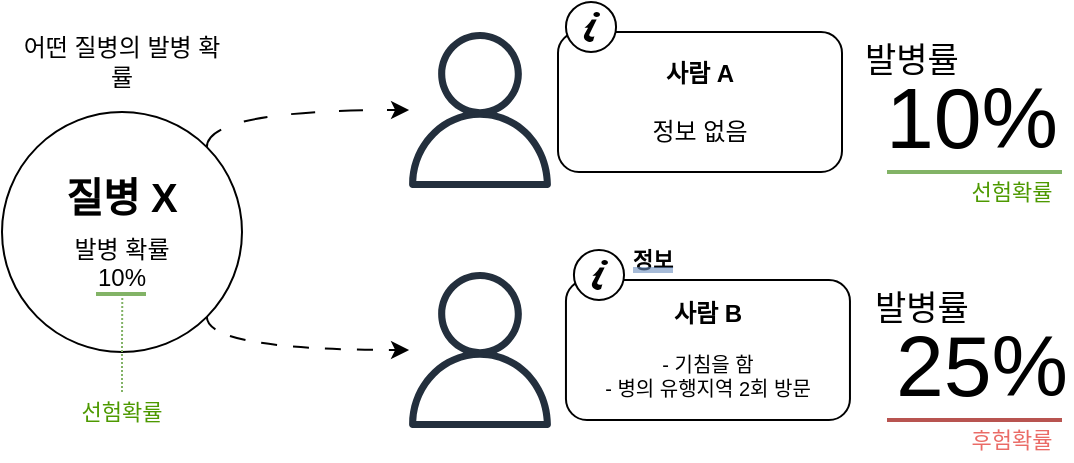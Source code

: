 <mxfile version="24.7.17">
  <diagram name="페이지-1" id="mcXFvouJAQBsWAD9bi1t">
    <mxGraphModel dx="2074" dy="1214" grid="1" gridSize="10" guides="1" tooltips="1" connect="1" arrows="1" fold="1" page="1" pageScale="1" pageWidth="827" pageHeight="1169" math="0" shadow="0">
      <root>
        <mxCell id="0" />
        <mxCell id="1" parent="0" />
        <mxCell id="pBJFjE5Nu8wa-JnckZZD-16" value="&lt;b&gt;사람 A&lt;/b&gt;&lt;div&gt;&lt;b&gt;&lt;br&gt;&lt;/b&gt;&lt;div&gt;정보 없음&lt;/div&gt;&lt;/div&gt;" style="rounded=1;whiteSpace=wrap;html=1;" parent="1" vertex="1">
          <mxGeometry x="338" y="480" width="142" height="70" as="geometry" />
        </mxCell>
        <mxCell id="pBJFjE5Nu8wa-JnckZZD-2" value="어떤 질병의 발병 확률" style="text;strokeColor=none;align=center;fillColor=none;html=1;verticalAlign=middle;whiteSpace=wrap;rounded=0;" parent="1" vertex="1">
          <mxGeometry x="65" y="480" width="110" height="30" as="geometry" />
        </mxCell>
        <mxCell id="pBJFjE5Nu8wa-JnckZZD-10" style="edgeStyle=orthogonalEdgeStyle;rounded=0;orthogonalLoop=1;jettySize=auto;html=1;exitX=1;exitY=0;exitDx=0;exitDy=0;curved=1;dashed=1;dashPattern=12 12;" parent="1" source="pBJFjE5Nu8wa-JnckZZD-8" target="pBJFjE5Nu8wa-JnckZZD-9" edge="1">
          <mxGeometry relative="1" as="geometry">
            <Array as="points">
              <mxPoint x="162" y="519" />
            </Array>
          </mxGeometry>
        </mxCell>
        <mxCell id="pBJFjE5Nu8wa-JnckZZD-13" style="edgeStyle=orthogonalEdgeStyle;rounded=0;orthogonalLoop=1;jettySize=auto;html=1;exitX=1;exitY=1;exitDx=0;exitDy=0;curved=1;dashed=1;dashPattern=8 8;" parent="1" source="pBJFjE5Nu8wa-JnckZZD-8" target="pBJFjE5Nu8wa-JnckZZD-12" edge="1">
          <mxGeometry relative="1" as="geometry">
            <Array as="points">
              <mxPoint x="162" y="639" />
            </Array>
          </mxGeometry>
        </mxCell>
        <mxCell id="pBJFjE5Nu8wa-JnckZZD-8" value="&lt;div&gt;&lt;b&gt;&lt;font style=&quot;font-size: 20px;&quot;&gt;질병 X&lt;/font&gt;&lt;/b&gt;&lt;/div&gt;&lt;div style=&quot;font-size: 6px;&quot;&gt;&lt;br&gt;&lt;/div&gt;발병 확률&lt;div&gt;10%&lt;/div&gt;" style="ellipse;whiteSpace=wrap;html=1;aspect=fixed;" parent="1" vertex="1">
          <mxGeometry x="60" y="520" width="120" height="120" as="geometry" />
        </mxCell>
        <mxCell id="pBJFjE5Nu8wa-JnckZZD-9" value="" style="sketch=0;outlineConnect=0;fontColor=#232F3E;gradientColor=none;fillColor=#232F3D;strokeColor=none;dashed=0;verticalLabelPosition=bottom;verticalAlign=top;align=center;html=1;fontSize=12;fontStyle=0;aspect=fixed;pointerEvents=1;shape=mxgraph.aws4.user;" parent="1" vertex="1">
          <mxGeometry x="260" y="480" width="78" height="78" as="geometry" />
        </mxCell>
        <mxCell id="pBJFjE5Nu8wa-JnckZZD-12" value="" style="sketch=0;outlineConnect=0;fontColor=#232F3E;gradientColor=none;fillColor=#232F3D;strokeColor=none;dashed=0;verticalLabelPosition=bottom;verticalAlign=top;align=center;html=1;fontSize=12;fontStyle=0;aspect=fixed;pointerEvents=1;shape=mxgraph.aws4.user;" parent="1" vertex="1">
          <mxGeometry x="260" y="600" width="78" height="78" as="geometry" />
        </mxCell>
        <mxCell id="pBJFjE5Nu8wa-JnckZZD-17" value="" style="ellipse;whiteSpace=wrap;html=1;aspect=fixed;" parent="1" vertex="1">
          <mxGeometry x="341.98" y="464.95" width="25.05" height="25.05" as="geometry" />
        </mxCell>
        <mxCell id="pBJFjE5Nu8wa-JnckZZD-14" value="" style="shape=mxgraph.signs.travel.information_2;html=1;pointerEvents=1;fillColor=#000000;strokeColor=none;verticalLabelPosition=bottom;verticalAlign=top;align=center;" parent="1" vertex="1">
          <mxGeometry x="350" y="470.0" width="9" height="14.95" as="geometry" />
        </mxCell>
        <mxCell id="pBJFjE5Nu8wa-JnckZZD-21" value="&lt;b&gt;사람 B&lt;/b&gt;&lt;div style=&quot;font-size: 10px;&quot;&gt;&lt;b&gt;&lt;font style=&quot;font-size: 6px;&quot;&gt;&amp;nbsp;&lt;/font&gt;&lt;br&gt;&lt;/b&gt;&lt;div&gt;- 기침을 함&lt;/div&gt;&lt;div&gt;- 병의 유행지역 2회 방문&lt;/div&gt;&lt;/div&gt;" style="rounded=1;whiteSpace=wrap;html=1;" parent="1" vertex="1">
          <mxGeometry x="341.98" y="604" width="142" height="70" as="geometry" />
        </mxCell>
        <mxCell id="pBJFjE5Nu8wa-JnckZZD-22" value="" style="ellipse;whiteSpace=wrap;html=1;aspect=fixed;" parent="1" vertex="1">
          <mxGeometry x="345.96" y="588.95" width="25.05" height="25.05" as="geometry" />
        </mxCell>
        <mxCell id="pBJFjE5Nu8wa-JnckZZD-23" value="" style="shape=mxgraph.signs.travel.information_2;html=1;pointerEvents=1;fillColor=#000000;strokeColor=none;verticalLabelPosition=bottom;verticalAlign=top;align=center;" parent="1" vertex="1">
          <mxGeometry x="353.98" y="594" width="9" height="14.95" as="geometry" />
        </mxCell>
        <mxCell id="pBJFjE5Nu8wa-JnckZZD-24" value="&lt;font style=&quot;font-size: 17px;&quot;&gt;발병률&lt;/font&gt;" style="text;strokeColor=none;align=center;fillColor=none;html=1;verticalAlign=middle;whiteSpace=wrap;rounded=0;" parent="1" vertex="1">
          <mxGeometry x="490" y="480" width="50" height="30" as="geometry" />
        </mxCell>
        <mxCell id="pBJFjE5Nu8wa-JnckZZD-25" value="&lt;font style=&quot;font-size: 43px;&quot;&gt;10%&lt;/font&gt;" style="text;strokeColor=none;align=center;fillColor=none;html=1;verticalAlign=middle;whiteSpace=wrap;rounded=0;" parent="1" vertex="1">
          <mxGeometry x="500" y="500" width="90" height="46" as="geometry" />
        </mxCell>
        <mxCell id="pBJFjE5Nu8wa-JnckZZD-26" value="&lt;font style=&quot;font-size: 17px;&quot;&gt;발병률&lt;/font&gt;" style="text;strokeColor=none;align=center;fillColor=none;html=1;verticalAlign=middle;whiteSpace=wrap;rounded=0;" parent="1" vertex="1">
          <mxGeometry x="495" y="604" width="50" height="30" as="geometry" />
        </mxCell>
        <mxCell id="pBJFjE5Nu8wa-JnckZZD-27" value="&lt;font style=&quot;font-size: 43px;&quot;&gt;25%&lt;/font&gt;" style="text;strokeColor=none;align=center;fillColor=none;html=1;verticalAlign=middle;whiteSpace=wrap;rounded=0;" parent="1" vertex="1">
          <mxGeometry x="505" y="624" width="90" height="46" as="geometry" />
        </mxCell>
        <mxCell id="pBJFjE5Nu8wa-JnckZZD-30" value="" style="endArrow=none;html=1;rounded=0;fillColor=#d5e8d4;strokeColor=#82b366;strokeWidth=2;" parent="1" edge="1">
          <mxGeometry width="50" height="50" relative="1" as="geometry">
            <mxPoint x="107" y="611" as="sourcePoint" />
            <mxPoint x="132" y="611" as="targetPoint" />
          </mxGeometry>
        </mxCell>
        <mxCell id="pBJFjE5Nu8wa-JnckZZD-31" value="" style="endArrow=none;html=1;rounded=0;fillColor=#d5e8d4;strokeColor=#82b366;strokeWidth=2;" parent="1" edge="1">
          <mxGeometry width="50" height="50" relative="1" as="geometry">
            <mxPoint x="502.5" y="550" as="sourcePoint" />
            <mxPoint x="590" y="550" as="targetPoint" />
          </mxGeometry>
        </mxCell>
        <mxCell id="pBJFjE5Nu8wa-JnckZZD-32" value="" style="endArrow=none;html=1;rounded=0;fillColor=#f8cecc;strokeColor=#b85450;strokeWidth=2;" parent="1" edge="1">
          <mxGeometry width="50" height="50" relative="1" as="geometry">
            <mxPoint x="502.5" y="674" as="sourcePoint" />
            <mxPoint x="590" y="674" as="targetPoint" />
          </mxGeometry>
        </mxCell>
        <mxCell id="pBJFjE5Nu8wa-JnckZZD-34" style="edgeStyle=orthogonalEdgeStyle;rounded=0;orthogonalLoop=1;jettySize=auto;html=1;exitX=0.5;exitY=0;exitDx=0;exitDy=0;endArrow=none;endFill=0;dashed=1;dashPattern=1 1;fillColor=#d5e8d4;strokeColor=#82b366;" parent="1" source="pBJFjE5Nu8wa-JnckZZD-33" edge="1">
          <mxGeometry relative="1" as="geometry">
            <mxPoint x="120.167" y="610" as="targetPoint" />
          </mxGeometry>
        </mxCell>
        <mxCell id="pBJFjE5Nu8wa-JnckZZD-33" value="&lt;font color=&quot;#4d9900&quot; style=&quot;font-size: 11px;&quot;&gt;선험확률&lt;/font&gt;" style="text;strokeColor=none;align=center;fillColor=none;html=1;verticalAlign=middle;whiteSpace=wrap;rounded=0;" parent="1" vertex="1">
          <mxGeometry x="95" y="660" width="50" height="20" as="geometry" />
        </mxCell>
        <mxCell id="pBJFjE5Nu8wa-JnckZZD-35" value="&lt;font color=&quot;#4d9900&quot; style=&quot;font-size: 11px;&quot;&gt;선험확률&lt;/font&gt;" style="text;strokeColor=none;align=center;fillColor=none;html=1;verticalAlign=middle;whiteSpace=wrap;rounded=0;" parent="1" vertex="1">
          <mxGeometry x="540" y="550" width="50" height="20" as="geometry" />
        </mxCell>
        <mxCell id="pBJFjE5Nu8wa-JnckZZD-36" value="&lt;font color=&quot;#ea6b66&quot; style=&quot;font-size: 11px;&quot;&gt;후험확&lt;/font&gt;&lt;font color=&quot;#ea6b66&quot; style=&quot;font-size: 11px;&quot;&gt;률&lt;/font&gt;" style="text;strokeColor=none;align=center;fillColor=none;html=1;verticalAlign=middle;whiteSpace=wrap;rounded=0;" parent="1" vertex="1">
          <mxGeometry x="540" y="674" width="50" height="20" as="geometry" />
        </mxCell>
        <mxCell id="pBJFjE5Nu8wa-JnckZZD-37" value="&lt;span style=&quot;font-size: 11px;&quot;&gt;&lt;b&gt;정보&lt;/b&gt;&lt;/span&gt;" style="text;strokeColor=none;align=center;fillColor=none;html=1;verticalAlign=middle;whiteSpace=wrap;rounded=0;" parent="1" vertex="1">
          <mxGeometry x="371.01" y="584" width="28.99" height="20" as="geometry" />
        </mxCell>
        <mxCell id="pBJFjE5Nu8wa-JnckZZD-38" value="" style="endArrow=none;html=1;rounded=0;fillColor=#dae8fc;strokeColor=#6c8ebf;strokeWidth=3;opacity=60;" parent="1" edge="1">
          <mxGeometry width="50" height="50" relative="1" as="geometry">
            <mxPoint x="375.5" y="599" as="sourcePoint" />
            <mxPoint x="395.5" y="599.05" as="targetPoint" />
          </mxGeometry>
        </mxCell>
      </root>
    </mxGraphModel>
  </diagram>
</mxfile>
